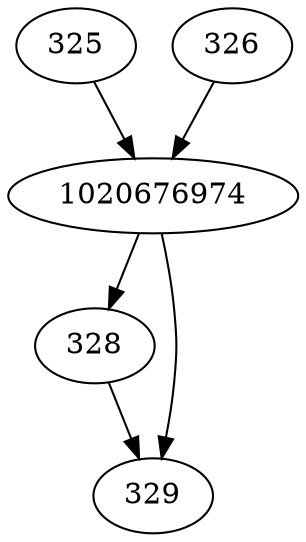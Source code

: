 strict digraph  {
325;
326;
328;
329;
1020676974;
325 -> 1020676974;
326 -> 1020676974;
328 -> 329;
1020676974 -> 328;
1020676974 -> 329;
}
